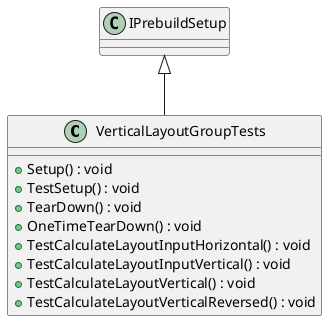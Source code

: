 @startuml
class VerticalLayoutGroupTests {
    + Setup() : void
    + TestSetup() : void
    + TearDown() : void
    + OneTimeTearDown() : void
    + TestCalculateLayoutInputHorizontal() : void
    + TestCalculateLayoutInputVertical() : void
    + TestCalculateLayoutVertical() : void
    + TestCalculateLayoutVerticalReversed() : void
}
IPrebuildSetup <|-- VerticalLayoutGroupTests
@enduml
